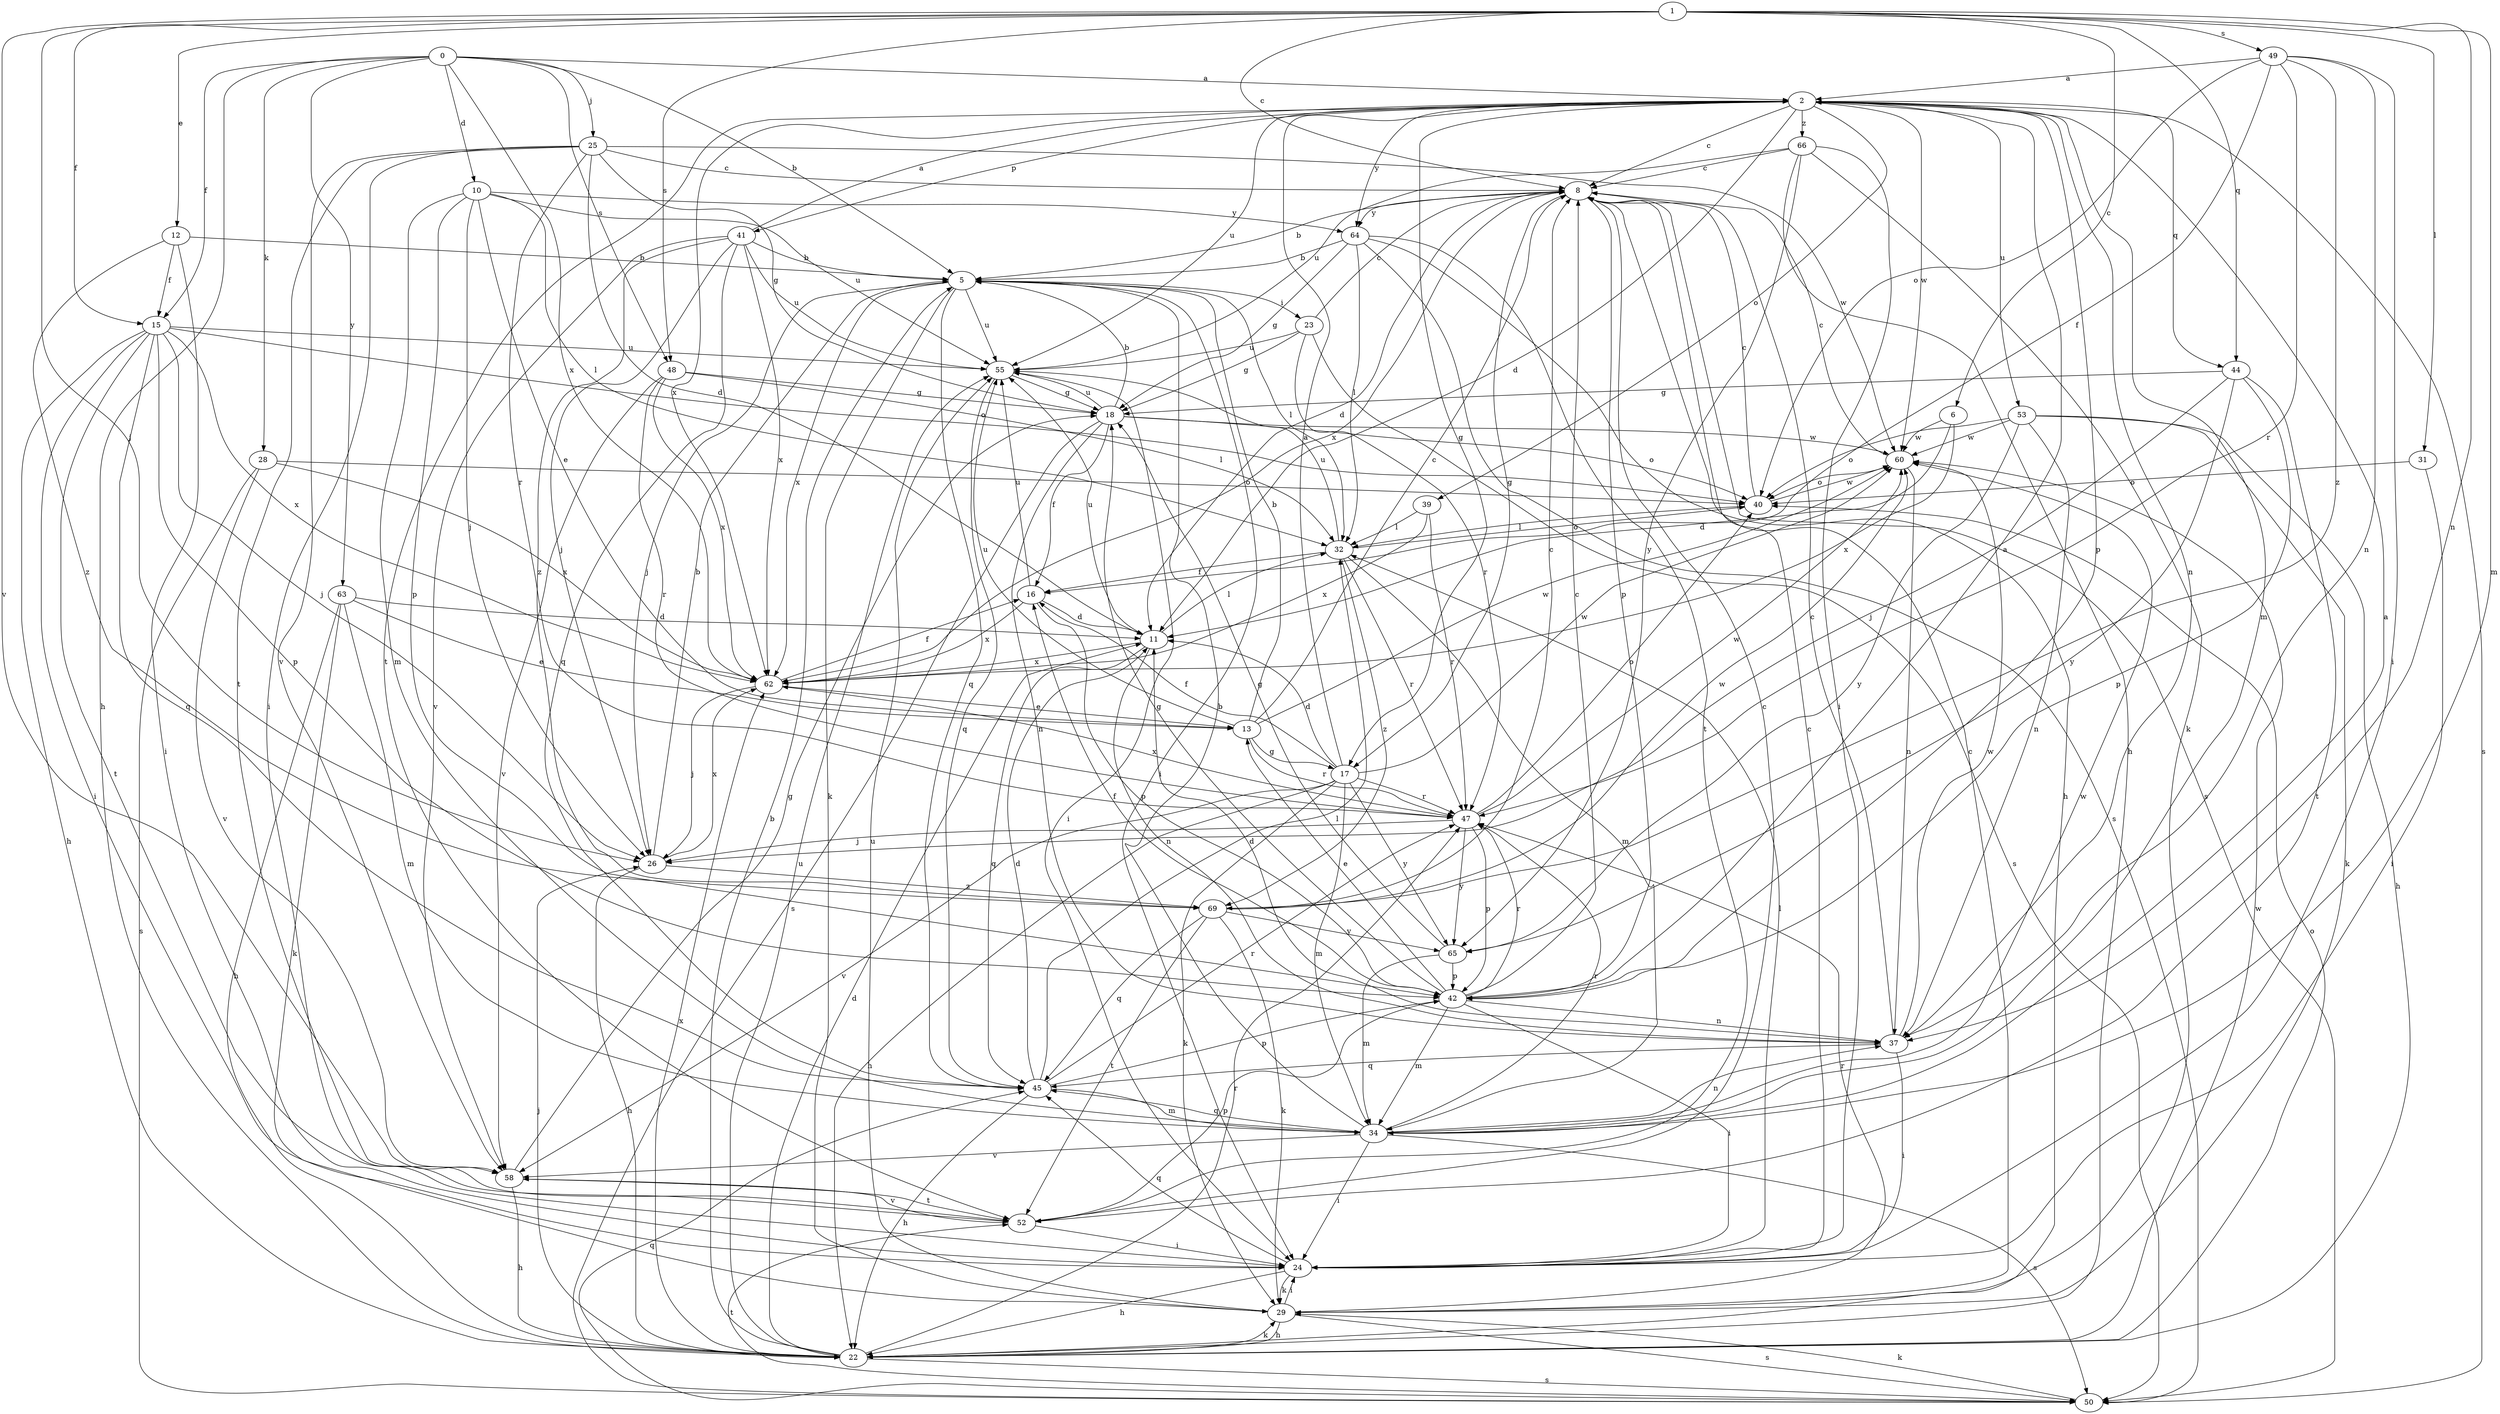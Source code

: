 strict digraph  {
0;
1;
2;
5;
6;
8;
10;
11;
12;
13;
15;
16;
17;
18;
22;
23;
24;
25;
26;
28;
29;
31;
32;
34;
37;
39;
40;
41;
42;
44;
45;
47;
48;
49;
50;
52;
53;
55;
58;
60;
62;
63;
64;
65;
66;
69;
0 -> 2  [label=a];
0 -> 5  [label=b];
0 -> 10  [label=d];
0 -> 15  [label=f];
0 -> 22  [label=h];
0 -> 25  [label=j];
0 -> 28  [label=k];
0 -> 48  [label=s];
0 -> 62  [label=x];
0 -> 63  [label=y];
1 -> 6  [label=c];
1 -> 8  [label=c];
1 -> 12  [label=e];
1 -> 15  [label=f];
1 -> 26  [label=j];
1 -> 31  [label=l];
1 -> 34  [label=m];
1 -> 37  [label=n];
1 -> 44  [label=q];
1 -> 48  [label=s];
1 -> 49  [label=s];
1 -> 58  [label=v];
2 -> 8  [label=c];
2 -> 11  [label=d];
2 -> 17  [label=g];
2 -> 34  [label=m];
2 -> 37  [label=n];
2 -> 39  [label=o];
2 -> 41  [label=p];
2 -> 42  [label=p];
2 -> 44  [label=q];
2 -> 50  [label=s];
2 -> 52  [label=t];
2 -> 53  [label=u];
2 -> 55  [label=u];
2 -> 60  [label=w];
2 -> 62  [label=x];
2 -> 64  [label=y];
2 -> 66  [label=z];
5 -> 23  [label=i];
5 -> 24  [label=i];
5 -> 26  [label=j];
5 -> 29  [label=k];
5 -> 32  [label=l];
5 -> 45  [label=q];
5 -> 55  [label=u];
5 -> 62  [label=x];
6 -> 11  [label=d];
6 -> 60  [label=w];
6 -> 62  [label=x];
8 -> 5  [label=b];
8 -> 11  [label=d];
8 -> 17  [label=g];
8 -> 42  [label=p];
8 -> 50  [label=s];
8 -> 62  [label=x];
8 -> 64  [label=y];
10 -> 13  [label=e];
10 -> 26  [label=j];
10 -> 32  [label=l];
10 -> 34  [label=m];
10 -> 42  [label=p];
10 -> 55  [label=u];
10 -> 64  [label=y];
11 -> 32  [label=l];
11 -> 37  [label=n];
11 -> 45  [label=q];
11 -> 55  [label=u];
11 -> 62  [label=x];
12 -> 5  [label=b];
12 -> 15  [label=f];
12 -> 24  [label=i];
12 -> 69  [label=z];
13 -> 5  [label=b];
13 -> 8  [label=c];
13 -> 17  [label=g];
13 -> 47  [label=r];
13 -> 55  [label=u];
13 -> 60  [label=w];
15 -> 22  [label=h];
15 -> 24  [label=i];
15 -> 26  [label=j];
15 -> 40  [label=o];
15 -> 42  [label=p];
15 -> 45  [label=q];
15 -> 52  [label=t];
15 -> 55  [label=u];
15 -> 62  [label=x];
16 -> 11  [label=d];
16 -> 42  [label=p];
16 -> 55  [label=u];
16 -> 62  [label=x];
17 -> 2  [label=a];
17 -> 11  [label=d];
17 -> 16  [label=f];
17 -> 22  [label=h];
17 -> 29  [label=k];
17 -> 34  [label=m];
17 -> 47  [label=r];
17 -> 58  [label=v];
17 -> 60  [label=w];
17 -> 65  [label=y];
18 -> 5  [label=b];
18 -> 16  [label=f];
18 -> 37  [label=n];
18 -> 40  [label=o];
18 -> 50  [label=s];
18 -> 55  [label=u];
18 -> 60  [label=w];
22 -> 5  [label=b];
22 -> 11  [label=d];
22 -> 26  [label=j];
22 -> 29  [label=k];
22 -> 40  [label=o];
22 -> 47  [label=r];
22 -> 50  [label=s];
22 -> 55  [label=u];
22 -> 60  [label=w];
22 -> 62  [label=x];
23 -> 8  [label=c];
23 -> 18  [label=g];
23 -> 47  [label=r];
23 -> 50  [label=s];
23 -> 55  [label=u];
24 -> 8  [label=c];
24 -> 22  [label=h];
24 -> 29  [label=k];
24 -> 32  [label=l];
24 -> 45  [label=q];
25 -> 8  [label=c];
25 -> 11  [label=d];
25 -> 18  [label=g];
25 -> 24  [label=i];
25 -> 47  [label=r];
25 -> 52  [label=t];
25 -> 58  [label=v];
25 -> 60  [label=w];
26 -> 5  [label=b];
26 -> 22  [label=h];
26 -> 62  [label=x];
26 -> 69  [label=z];
28 -> 40  [label=o];
28 -> 50  [label=s];
28 -> 58  [label=v];
28 -> 62  [label=x];
29 -> 8  [label=c];
29 -> 22  [label=h];
29 -> 24  [label=i];
29 -> 47  [label=r];
29 -> 50  [label=s];
29 -> 55  [label=u];
31 -> 24  [label=i];
31 -> 40  [label=o];
32 -> 16  [label=f];
32 -> 34  [label=m];
32 -> 40  [label=o];
32 -> 47  [label=r];
32 -> 55  [label=u];
32 -> 69  [label=z];
34 -> 2  [label=a];
34 -> 5  [label=b];
34 -> 24  [label=i];
34 -> 37  [label=n];
34 -> 45  [label=q];
34 -> 47  [label=r];
34 -> 50  [label=s];
34 -> 58  [label=v];
34 -> 60  [label=w];
37 -> 8  [label=c];
37 -> 11  [label=d];
37 -> 24  [label=i];
37 -> 45  [label=q];
37 -> 60  [label=w];
39 -> 32  [label=l];
39 -> 47  [label=r];
39 -> 62  [label=x];
40 -> 8  [label=c];
40 -> 32  [label=l];
40 -> 60  [label=w];
41 -> 2  [label=a];
41 -> 5  [label=b];
41 -> 26  [label=j];
41 -> 45  [label=q];
41 -> 55  [label=u];
41 -> 58  [label=v];
41 -> 62  [label=x];
41 -> 69  [label=z];
42 -> 2  [label=a];
42 -> 8  [label=c];
42 -> 13  [label=e];
42 -> 16  [label=f];
42 -> 18  [label=g];
42 -> 24  [label=i];
42 -> 34  [label=m];
42 -> 37  [label=n];
42 -> 47  [label=r];
44 -> 18  [label=g];
44 -> 26  [label=j];
44 -> 42  [label=p];
44 -> 52  [label=t];
44 -> 65  [label=y];
45 -> 11  [label=d];
45 -> 22  [label=h];
45 -> 32  [label=l];
45 -> 34  [label=m];
45 -> 42  [label=p];
45 -> 47  [label=r];
47 -> 26  [label=j];
47 -> 40  [label=o];
47 -> 42  [label=p];
47 -> 60  [label=w];
47 -> 62  [label=x];
47 -> 65  [label=y];
48 -> 18  [label=g];
48 -> 32  [label=l];
48 -> 47  [label=r];
48 -> 58  [label=v];
48 -> 62  [label=x];
49 -> 2  [label=a];
49 -> 16  [label=f];
49 -> 24  [label=i];
49 -> 37  [label=n];
49 -> 40  [label=o];
49 -> 47  [label=r];
49 -> 69  [label=z];
50 -> 29  [label=k];
50 -> 45  [label=q];
50 -> 52  [label=t];
52 -> 8  [label=c];
52 -> 24  [label=i];
52 -> 42  [label=p];
52 -> 58  [label=v];
53 -> 22  [label=h];
53 -> 29  [label=k];
53 -> 37  [label=n];
53 -> 40  [label=o];
53 -> 60  [label=w];
53 -> 65  [label=y];
55 -> 18  [label=g];
55 -> 24  [label=i];
55 -> 45  [label=q];
58 -> 18  [label=g];
58 -> 22  [label=h];
58 -> 52  [label=t];
60 -> 8  [label=c];
60 -> 37  [label=n];
60 -> 40  [label=o];
62 -> 13  [label=e];
62 -> 16  [label=f];
62 -> 26  [label=j];
63 -> 11  [label=d];
63 -> 13  [label=e];
63 -> 22  [label=h];
63 -> 29  [label=k];
63 -> 34  [label=m];
64 -> 5  [label=b];
64 -> 18  [label=g];
64 -> 22  [label=h];
64 -> 32  [label=l];
64 -> 50  [label=s];
64 -> 52  [label=t];
65 -> 18  [label=g];
65 -> 34  [label=m];
65 -> 42  [label=p];
66 -> 8  [label=c];
66 -> 22  [label=h];
66 -> 24  [label=i];
66 -> 29  [label=k];
66 -> 55  [label=u];
66 -> 65  [label=y];
69 -> 8  [label=c];
69 -> 29  [label=k];
69 -> 45  [label=q];
69 -> 52  [label=t];
69 -> 60  [label=w];
69 -> 65  [label=y];
}

